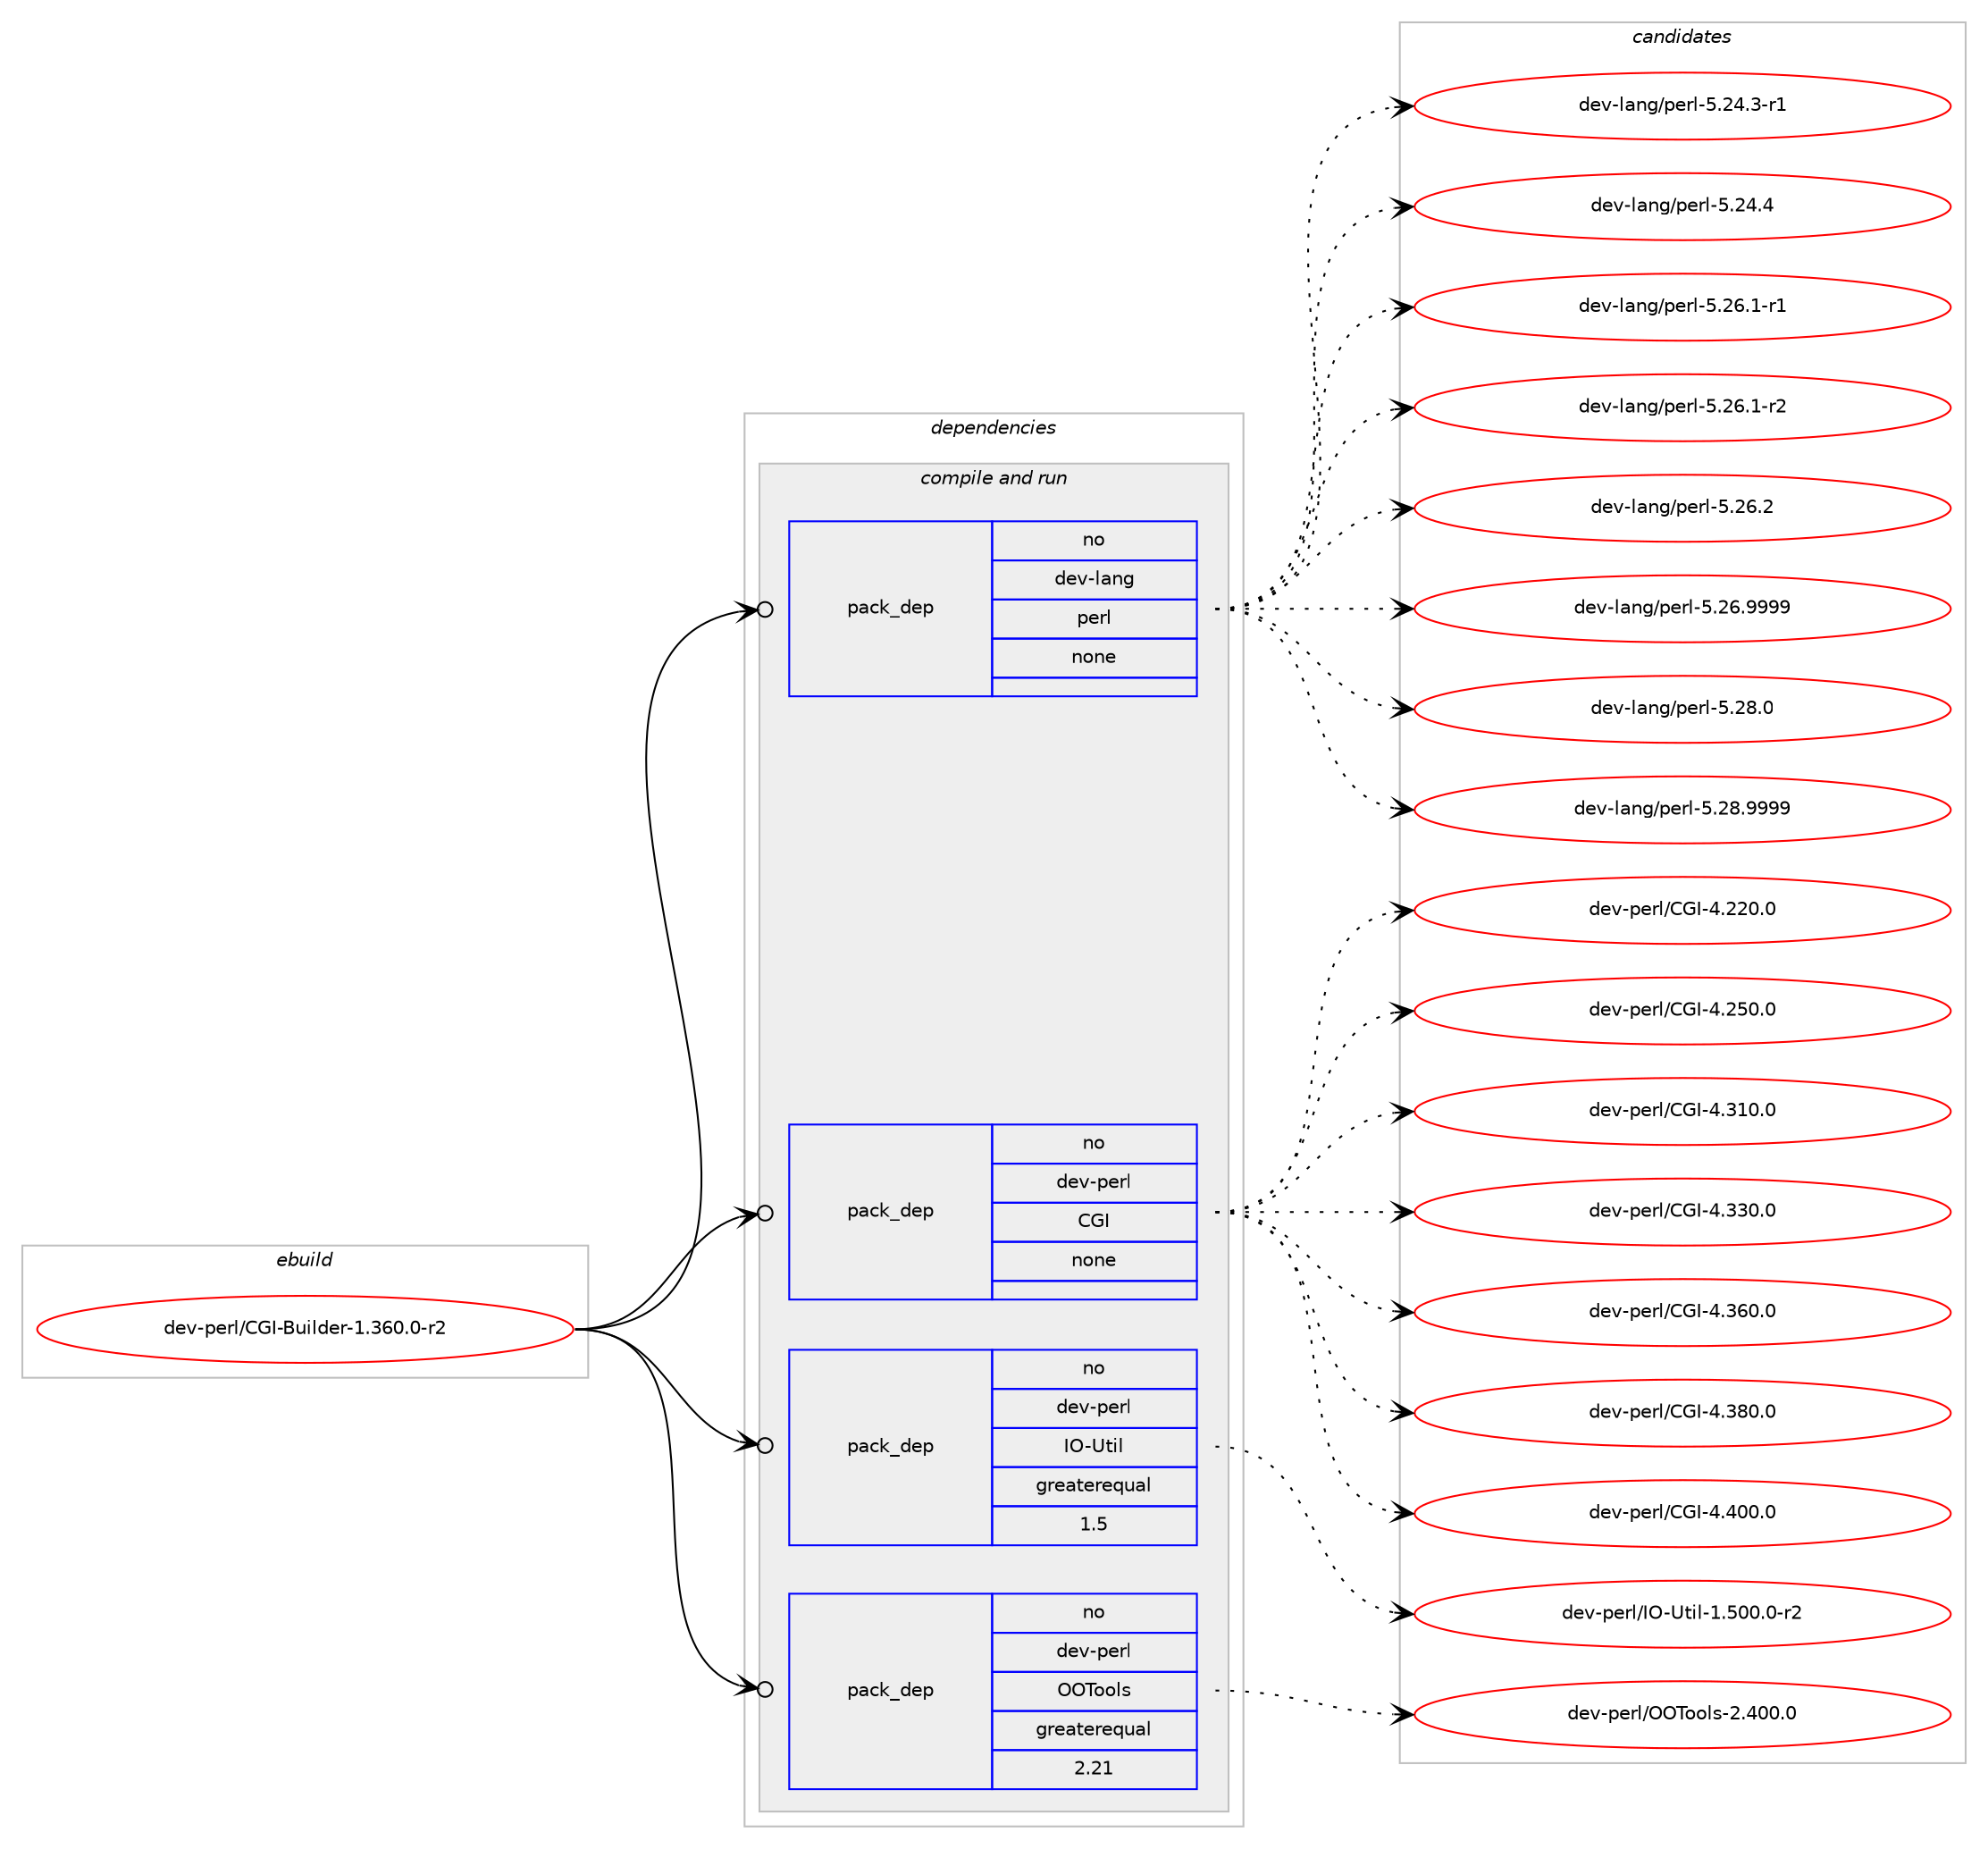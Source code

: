 digraph prolog {

# *************
# Graph options
# *************

newrank=true;
concentrate=true;
compound=true;
graph [rankdir=LR,fontname=Helvetica,fontsize=10,ranksep=1.5];#, ranksep=2.5, nodesep=0.2];
edge  [arrowhead=vee];
node  [fontname=Helvetica,fontsize=10];

# **********
# The ebuild
# **********

subgraph cluster_leftcol {
color=gray;
rank=same;
label=<<i>ebuild</i>>;
id [label="dev-perl/CGI-Builder-1.360.0-r2", color=red, width=4, href="../dev-perl/CGI-Builder-1.360.0-r2.svg"];
}

# ****************
# The dependencies
# ****************

subgraph cluster_midcol {
color=gray;
label=<<i>dependencies</i>>;
subgraph cluster_compile {
fillcolor="#eeeeee";
style=filled;
label=<<i>compile</i>>;
}
subgraph cluster_compileandrun {
fillcolor="#eeeeee";
style=filled;
label=<<i>compile and run</i>>;
subgraph pack986727 {
dependency1377491 [label=<<TABLE BORDER="0" CELLBORDER="1" CELLSPACING="0" CELLPADDING="4" WIDTH="220"><TR><TD ROWSPAN="6" CELLPADDING="30">pack_dep</TD></TR><TR><TD WIDTH="110">no</TD></TR><TR><TD>dev-lang</TD></TR><TR><TD>perl</TD></TR><TR><TD>none</TD></TR><TR><TD></TD></TR></TABLE>>, shape=none, color=blue];
}
id:e -> dependency1377491:w [weight=20,style="solid",arrowhead="odotvee"];
subgraph pack986728 {
dependency1377492 [label=<<TABLE BORDER="0" CELLBORDER="1" CELLSPACING="0" CELLPADDING="4" WIDTH="220"><TR><TD ROWSPAN="6" CELLPADDING="30">pack_dep</TD></TR><TR><TD WIDTH="110">no</TD></TR><TR><TD>dev-perl</TD></TR><TR><TD>CGI</TD></TR><TR><TD>none</TD></TR><TR><TD></TD></TR></TABLE>>, shape=none, color=blue];
}
id:e -> dependency1377492:w [weight=20,style="solid",arrowhead="odotvee"];
subgraph pack986729 {
dependency1377493 [label=<<TABLE BORDER="0" CELLBORDER="1" CELLSPACING="0" CELLPADDING="4" WIDTH="220"><TR><TD ROWSPAN="6" CELLPADDING="30">pack_dep</TD></TR><TR><TD WIDTH="110">no</TD></TR><TR><TD>dev-perl</TD></TR><TR><TD>IO-Util</TD></TR><TR><TD>greaterequal</TD></TR><TR><TD>1.5</TD></TR></TABLE>>, shape=none, color=blue];
}
id:e -> dependency1377493:w [weight=20,style="solid",arrowhead="odotvee"];
subgraph pack986730 {
dependency1377494 [label=<<TABLE BORDER="0" CELLBORDER="1" CELLSPACING="0" CELLPADDING="4" WIDTH="220"><TR><TD ROWSPAN="6" CELLPADDING="30">pack_dep</TD></TR><TR><TD WIDTH="110">no</TD></TR><TR><TD>dev-perl</TD></TR><TR><TD>OOTools</TD></TR><TR><TD>greaterequal</TD></TR><TR><TD>2.21</TD></TR></TABLE>>, shape=none, color=blue];
}
id:e -> dependency1377494:w [weight=20,style="solid",arrowhead="odotvee"];
}
subgraph cluster_run {
fillcolor="#eeeeee";
style=filled;
label=<<i>run</i>>;
}
}

# **************
# The candidates
# **************

subgraph cluster_choices {
rank=same;
color=gray;
label=<<i>candidates</i>>;

subgraph choice986727 {
color=black;
nodesep=1;
choice100101118451089711010347112101114108455346505246514511449 [label="dev-lang/perl-5.24.3-r1", color=red, width=4,href="../dev-lang/perl-5.24.3-r1.svg"];
choice10010111845108971101034711210111410845534650524652 [label="dev-lang/perl-5.24.4", color=red, width=4,href="../dev-lang/perl-5.24.4.svg"];
choice100101118451089711010347112101114108455346505446494511449 [label="dev-lang/perl-5.26.1-r1", color=red, width=4,href="../dev-lang/perl-5.26.1-r1.svg"];
choice100101118451089711010347112101114108455346505446494511450 [label="dev-lang/perl-5.26.1-r2", color=red, width=4,href="../dev-lang/perl-5.26.1-r2.svg"];
choice10010111845108971101034711210111410845534650544650 [label="dev-lang/perl-5.26.2", color=red, width=4,href="../dev-lang/perl-5.26.2.svg"];
choice10010111845108971101034711210111410845534650544657575757 [label="dev-lang/perl-5.26.9999", color=red, width=4,href="../dev-lang/perl-5.26.9999.svg"];
choice10010111845108971101034711210111410845534650564648 [label="dev-lang/perl-5.28.0", color=red, width=4,href="../dev-lang/perl-5.28.0.svg"];
choice10010111845108971101034711210111410845534650564657575757 [label="dev-lang/perl-5.28.9999", color=red, width=4,href="../dev-lang/perl-5.28.9999.svg"];
dependency1377491:e -> choice100101118451089711010347112101114108455346505246514511449:w [style=dotted,weight="100"];
dependency1377491:e -> choice10010111845108971101034711210111410845534650524652:w [style=dotted,weight="100"];
dependency1377491:e -> choice100101118451089711010347112101114108455346505446494511449:w [style=dotted,weight="100"];
dependency1377491:e -> choice100101118451089711010347112101114108455346505446494511450:w [style=dotted,weight="100"];
dependency1377491:e -> choice10010111845108971101034711210111410845534650544650:w [style=dotted,weight="100"];
dependency1377491:e -> choice10010111845108971101034711210111410845534650544657575757:w [style=dotted,weight="100"];
dependency1377491:e -> choice10010111845108971101034711210111410845534650564648:w [style=dotted,weight="100"];
dependency1377491:e -> choice10010111845108971101034711210111410845534650564657575757:w [style=dotted,weight="100"];
}
subgraph choice986728 {
color=black;
nodesep=1;
choice10010111845112101114108476771734552465050484648 [label="dev-perl/CGI-4.220.0", color=red, width=4,href="../dev-perl/CGI-4.220.0.svg"];
choice10010111845112101114108476771734552465053484648 [label="dev-perl/CGI-4.250.0", color=red, width=4,href="../dev-perl/CGI-4.250.0.svg"];
choice10010111845112101114108476771734552465149484648 [label="dev-perl/CGI-4.310.0", color=red, width=4,href="../dev-perl/CGI-4.310.0.svg"];
choice10010111845112101114108476771734552465151484648 [label="dev-perl/CGI-4.330.0", color=red, width=4,href="../dev-perl/CGI-4.330.0.svg"];
choice10010111845112101114108476771734552465154484648 [label="dev-perl/CGI-4.360.0", color=red, width=4,href="../dev-perl/CGI-4.360.0.svg"];
choice10010111845112101114108476771734552465156484648 [label="dev-perl/CGI-4.380.0", color=red, width=4,href="../dev-perl/CGI-4.380.0.svg"];
choice10010111845112101114108476771734552465248484648 [label="dev-perl/CGI-4.400.0", color=red, width=4,href="../dev-perl/CGI-4.400.0.svg"];
dependency1377492:e -> choice10010111845112101114108476771734552465050484648:w [style=dotted,weight="100"];
dependency1377492:e -> choice10010111845112101114108476771734552465053484648:w [style=dotted,weight="100"];
dependency1377492:e -> choice10010111845112101114108476771734552465149484648:w [style=dotted,weight="100"];
dependency1377492:e -> choice10010111845112101114108476771734552465151484648:w [style=dotted,weight="100"];
dependency1377492:e -> choice10010111845112101114108476771734552465154484648:w [style=dotted,weight="100"];
dependency1377492:e -> choice10010111845112101114108476771734552465156484648:w [style=dotted,weight="100"];
dependency1377492:e -> choice10010111845112101114108476771734552465248484648:w [style=dotted,weight="100"];
}
subgraph choice986729 {
color=black;
nodesep=1;
choice10010111845112101114108477379458511610510845494653484846484511450 [label="dev-perl/IO-Util-1.500.0-r2", color=red, width=4,href="../dev-perl/IO-Util-1.500.0-r2.svg"];
dependency1377493:e -> choice10010111845112101114108477379458511610510845494653484846484511450:w [style=dotted,weight="100"];
}
subgraph choice986730 {
color=black;
nodesep=1;
choice10010111845112101114108477979841111111081154550465248484648 [label="dev-perl/OOTools-2.400.0", color=red, width=4,href="../dev-perl/OOTools-2.400.0.svg"];
dependency1377494:e -> choice10010111845112101114108477979841111111081154550465248484648:w [style=dotted,weight="100"];
}
}

}
